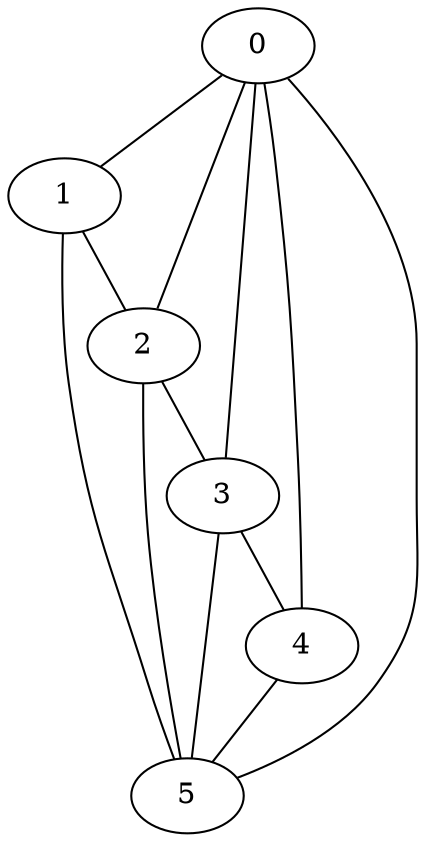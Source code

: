graph system {
0 [label= "0"];
1 [label= "1"];
2 [label= "2"];
3 [label= "3"];
4 [label= "4"];
5 [label= "5"];
0--1;
0--2;
0--3;
0--4;
0--5;
1--2;
1--5;
2--3;
2--5;
3--4;
3--5;
4--5;
}